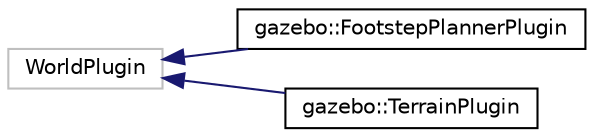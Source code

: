 digraph "Graphical Class Hierarchy"
{
 // LATEX_PDF_SIZE
  edge [fontname="Helvetica",fontsize="10",labelfontname="Helvetica",labelfontsize="10"];
  node [fontname="Helvetica",fontsize="10",shape=record];
  rankdir="LR";
  Node37 [label="WorldPlugin",height=0.2,width=0.4,color="grey75", fillcolor="white", style="filled",tooltip=" "];
  Node37 -> Node0 [dir="back",color="midnightblue",fontsize="10",style="solid",fontname="Helvetica"];
  Node0 [label="gazebo::FootstepPlannerPlugin",height=0.2,width=0.4,color="black", fillcolor="white", style="filled",URL="$classgazebo_1_1FootstepPlannerPlugin.html",tooltip=" "];
  Node37 -> Node39 [dir="back",color="midnightblue",fontsize="10",style="solid",fontname="Helvetica"];
  Node39 [label="gazebo::TerrainPlugin",height=0.2,width=0.4,color="black", fillcolor="white", style="filled",URL="$classgazebo_1_1TerrainPlugin.html",tooltip=" "];
}
